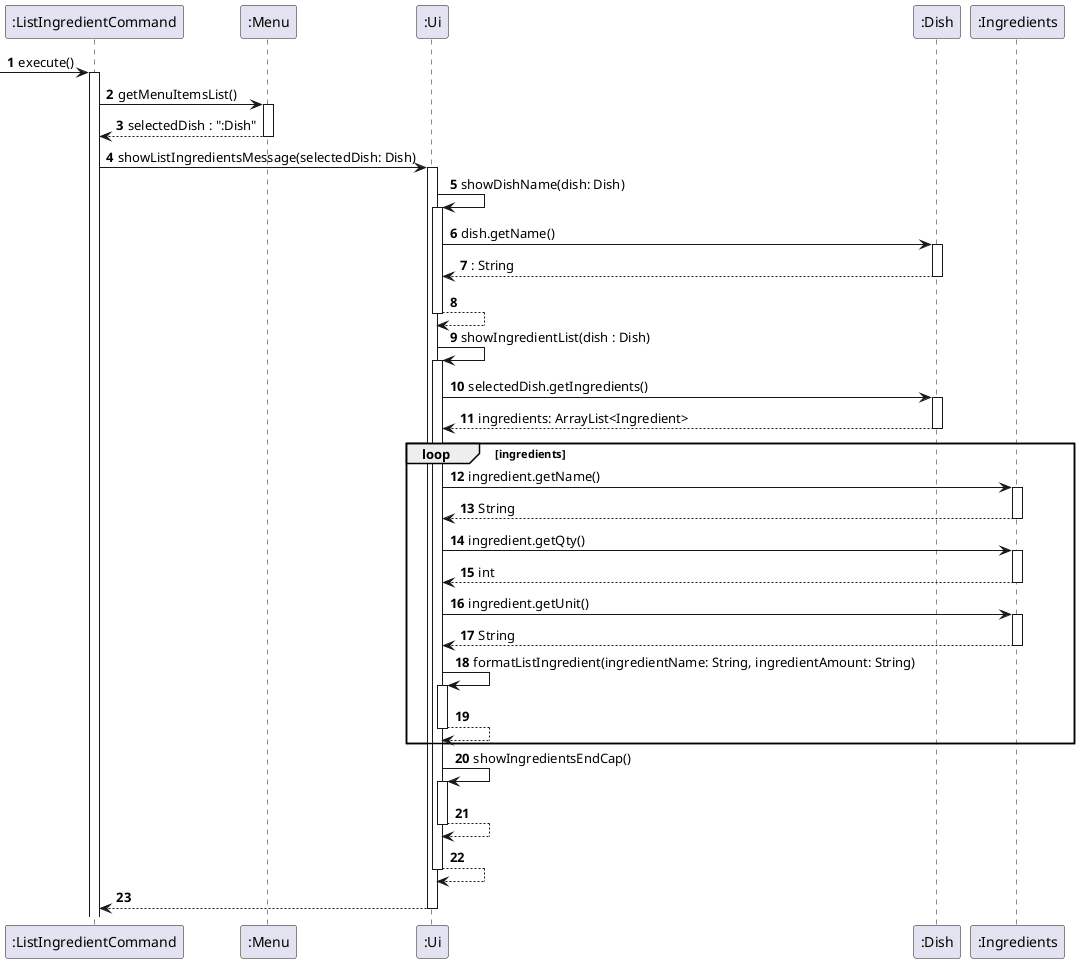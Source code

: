 @startuml
!define COMMAND class ":ListIngredientCommand"
!define UI class ":Ui"
!define MENU class ":Menu"
!define DISH class ":Dish"
!define PARSER class Parser

autonumber

 -> ":ListIngredientCommand": execute()

activate ":ListIngredientCommand"
":ListIngredientCommand" -> ":Menu" : getMenuItemsList()
activate ":Menu"
":Menu" --> ":ListIngredientCommand": selectedDish : ":Dish"
deactivate ":Menu"

":ListIngredientCommand" -> ":Ui" : showListIngredientsMessage(selectedDish: Dish)
activate ":Ui"

":Ui" -> ":Ui" : showDishName(dish: Dish)
activate ":Ui"
":Ui" -> ":Dish" : dish.getName()
activate ":Dish"
return : String
return

":Ui" -> ":Ui" : showIngredientList(dish : Dish)
activate ":Ui"

":Ui" -> ":Dish" : selectedDish.getIngredients()
activate ":Dish"
return ingredients: ArrayList<Ingredient>



loop ingredients
":Ui" -> ":Ingredients": ingredient.getName()
activate ":Ingredients"
":Ingredients" --> ":Ui" :String
deactivate ":Ingredients"
":Ui" -> ":Ingredients": ingredient.getQty()
activate ":Ingredients"
":Ingredients" --> ":Ui" :int
deactivate ":Ingredients"
":Ui" -> ":Ingredients": ingredient.getUnit()
activate ":Ingredients"
":Ingredients" --> ":Ui" :String
deactivate ":Ingredients"
":Ui" -> ":Ui" : formatListIngredient(ingredientName: String, ingredientAmount: String)
activate ":Ui"
return
end loop

":Ui" -> ":Ui": showIngredientsEndCap()
activate ":Ui"
return
return
return

@enduml